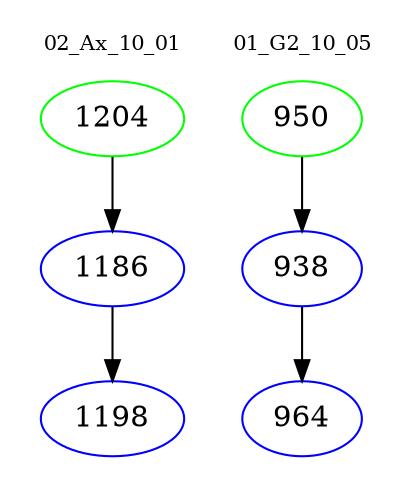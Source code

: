 digraph{
subgraph cluster_0 {
color = white
label = "02_Ax_10_01";
fontsize=10;
T0_1204 [label="1204", color="green"]
T0_1204 -> T0_1186 [color="black"]
T0_1186 [label="1186", color="blue"]
T0_1186 -> T0_1198 [color="black"]
T0_1198 [label="1198", color="blue"]
}
subgraph cluster_1 {
color = white
label = "01_G2_10_05";
fontsize=10;
T1_950 [label="950", color="green"]
T1_950 -> T1_938 [color="black"]
T1_938 [label="938", color="blue"]
T1_938 -> T1_964 [color="black"]
T1_964 [label="964", color="blue"]
}
}
